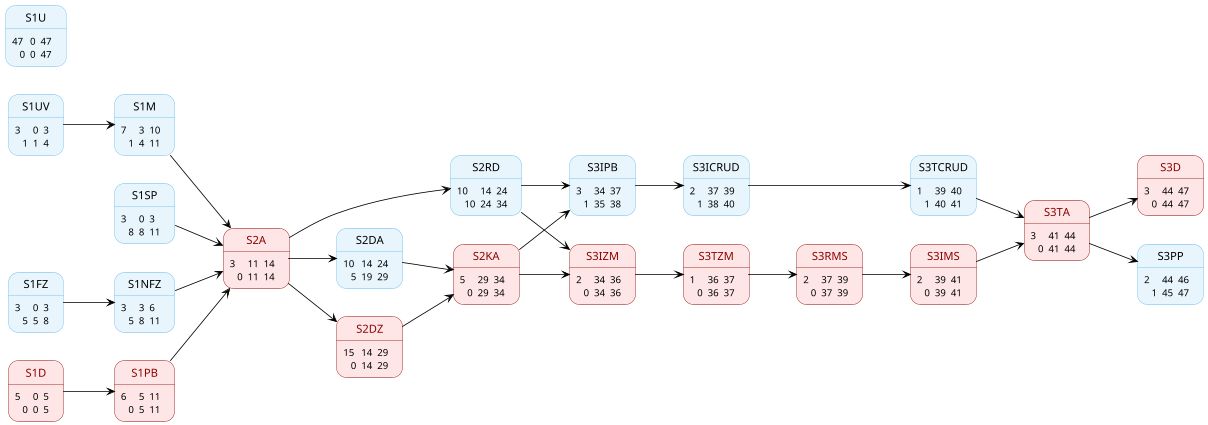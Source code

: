 @startuml
skinparam backgroundColor transparent
left to right direction

scale 0.8

<style>
stateDiagram {
  arrow {
    LineColor black
  }
}
</style>

skinparam State {
  BackgroundColor #e8f5fd
  BorderColor #5FB8EC
}

skinparam defaultTextAlignment center  

state "S1M" as S1M : <#e8f5fd,#e8f5fd>| 7 | 3 | 10 |\n|    1 | 4 | 11 |
state "S1SP" : <#e8f5fd,#e8f5fd>| 3 | 0 | 3 |\n|    8 | 8 | 11 |
state "S1UV" : <#e8f5fd,#e8f5fd>| 3 | 0 | 3 |\n|    1 | 1 | 4 |
state "S1FZ" : <#e8f5fd,#e8f5fd>| 3 | 0 | 3 |\n|    5 | 5 | 8 |
state "S1NFZ" : <#e8f5fd,#e8f5fd>| 3 | 3 | 6 |\n|    5 | 8 | 11 |
state "<color:darkred>S1D</color>" as S1D #ffe6e6;line:darkred : <#ffe6e6,#ffe6e6>| 5 | 0 | 5 |\n|    0 | 0 | 5 |
state "<color:darkred>S1PB</color>" as S1PB #ffe6e6;line:darkred : <#ffe6e6,#ffe6e6>| 6 | 5 | 11 |\n|    0 | 5 | 11 |
state "S1U" : <#e8f5fd,#e8f5fd>| 47 | 0 | 47 |\n|    0 | 0 | 47 |

state "<color:darkred>S2A</color>" as S2A #ffe6e6;line:darkred : <#ffe6e6,#ffe6e6>| 3 | 11 | 14 |\n|    0 | 11 | 14 |
state "S2RD" : <#e8f5fd,#e8f5fd>| 10 | 14 | 24 |\n|    10 | 24 | 34 |
state "<color:darkred>S2DZ</color>" as S2DZ #ffe6e6;line:darkred : <#ffe6e6,#ffe6e6>| 15 | 14 | 29 |\n|    0 | 14 | 29 |
state "S2DA" : <#e8f5fd,#e8f5fd>| 10 | 14 | 24 |\n|    5 | 19 | 29 |
state "<color:darkred>S2KA</color>" as S2KA #ffe6e6;line:darkred : <#ffe6e6,#ffe6e6>| 5 | 29 | 34 |\n|    0 | 29 | 34 |

state "<color:darkred>S3IZM</color>" as S3IZM #ffe6e6;line:darkred : <#ffe6e6,#ffe6e6>| 2 | 34 | 36 |\n|    0 | 34 | 36 |
state "<color:darkred>S3TZM</color>" as S3TZM #ffe6e6;line:darkred : <#ffe6e6,#ffe6e6>| 1 | 36 | 37 |\n|    0 | 36 | 37 |
state "S3IPB" : <#e8f5fd,#e8f5fd>| 3 | 34 | 37 |\n|    1 | 35 | 38 |
state "S3ICRUD" : <#e8f5fd,#e8f5fd>| 2 | 37 | 39 |\n|    1 | 38 | 40 |
state "S3TCRUD" : <#e8f5fd,#e8f5fd>| 1 | 39 | 40 |\n|    1 | 40 | 41 |
state "<color:darkred>S3RMS</color>" as S3RMS #ffe6e6;line:darkred : <#ffe6e6,#ffe6e6>| 2 | 37 | 39 |\n|    0 | 37 | 39 |
state "<color:darkred>S3IMS</color>" as S3IMS #ffe6e6;line:darkred : <#ffe6e6,#ffe6e6>| 2 | 39 | 41 |\n|    0 | 39 | 41 |
state "<color:darkred>S3TA</color>" as S3TA #ffe6e6;line:darkred : <#ffe6e6,#ffe6e6>| 3 | 41 | 44 |\n|    0 | 41 | 44 |
state "<color:darkred>S3D</color>" as S3D #ffe6e6;line:darkred : <#ffe6e6,#ffe6e6>| 3 | 44 | 47 |\n|    0 | 44 | 47 |
state "S3PP" : <#e8f5fd,#e8f5fd>| 2 | 44 | 46 |\n|    1 | 45 | 47 |

S1UV --> S1M
S1FZ --> S1NFZ
S1D --> S1PB

S1SP --> S2A
S1M --> S2A
S1NFZ --> S2A
S1PB --> S2A
S2A --> S2RD
S2A --> S2DZ
S2A --> S2DA
S2DA --> S2KA
S2DZ --> S2KA

S2KA --> S3IZM
S2RD --> S3IZM
S3IZM --> S3TZM
S2KA --> S3IPB
S2RD --> S3IPB
S3IPB --> S3ICRUD
S3ICRUD --> S3TCRUD
S3TZM --> S3RMS
S3RMS --> S3IMS
S3IMS --> S3TA
S3TCRUD --> S3TA
S3TA --> S3D
S3TA --> S3PP
@enduml
